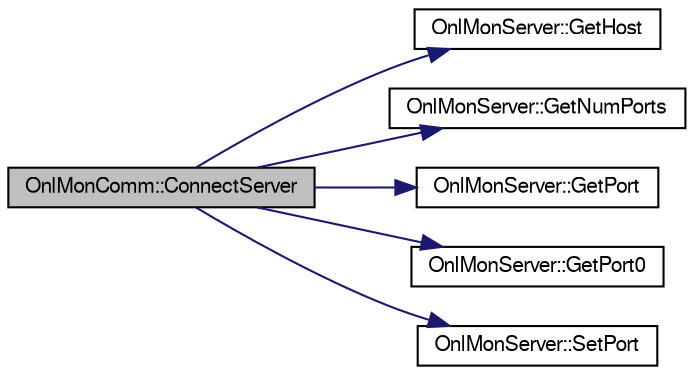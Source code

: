 digraph "OnlMonComm::ConnectServer"
{
  bgcolor="transparent";
  edge [fontname="FreeSans",fontsize="10",labelfontname="FreeSans",labelfontsize="10"];
  node [fontname="FreeSans",fontsize="10",shape=record];
  rankdir="LR";
  Node1 [label="OnlMonComm::ConnectServer",height=0.2,width=0.4,color="black", fillcolor="grey75", style="filled" fontcolor="black"];
  Node1 -> Node2 [color="midnightblue",fontsize="10",style="solid",fontname="FreeSans"];
  Node2 [label="OnlMonServer::GetHost",height=0.2,width=0.4,color="black",URL="$d8/d38/classOnlMonServer.html#a1e7b873bc5d67dcede30725ad2cafd6c"];
  Node1 -> Node3 [color="midnightblue",fontsize="10",style="solid",fontname="FreeSans"];
  Node3 [label="OnlMonServer::GetNumPorts",height=0.2,width=0.4,color="black",URL="$d8/d38/classOnlMonServer.html#aa93416503a6a72a123a336dc827b6f41"];
  Node1 -> Node4 [color="midnightblue",fontsize="10",style="solid",fontname="FreeSans"];
  Node4 [label="OnlMonServer::GetPort",height=0.2,width=0.4,color="black",URL="$d8/d38/classOnlMonServer.html#a127778f90627b20bb428496ca7cfd6b9"];
  Node1 -> Node5 [color="midnightblue",fontsize="10",style="solid",fontname="FreeSans"];
  Node5 [label="OnlMonServer::GetPort0",height=0.2,width=0.4,color="black",URL="$d8/d38/classOnlMonServer.html#a52de76d27f9e8745d0c35f97e5970fbb"];
  Node1 -> Node6 [color="midnightblue",fontsize="10",style="solid",fontname="FreeSans"];
  Node6 [label="OnlMonServer::SetPort",height=0.2,width=0.4,color="black",URL="$d8/d38/classOnlMonServer.html#a6ec9ddf73836595d0fa269d5196898b6"];
}
